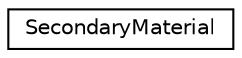 digraph "Graphical Class Hierarchy"
{
  edge [fontname="Helvetica",fontsize="10",labelfontname="Helvetica",labelfontsize="10"];
  node [fontname="Helvetica",fontsize="10",shape=record];
  rankdir="LR";
  Node1 [label="SecondaryMaterial",height=0.2,width=0.4,color="black", fillcolor="white", style="filled",URL="$classSecondaryMaterial.html"];
}

